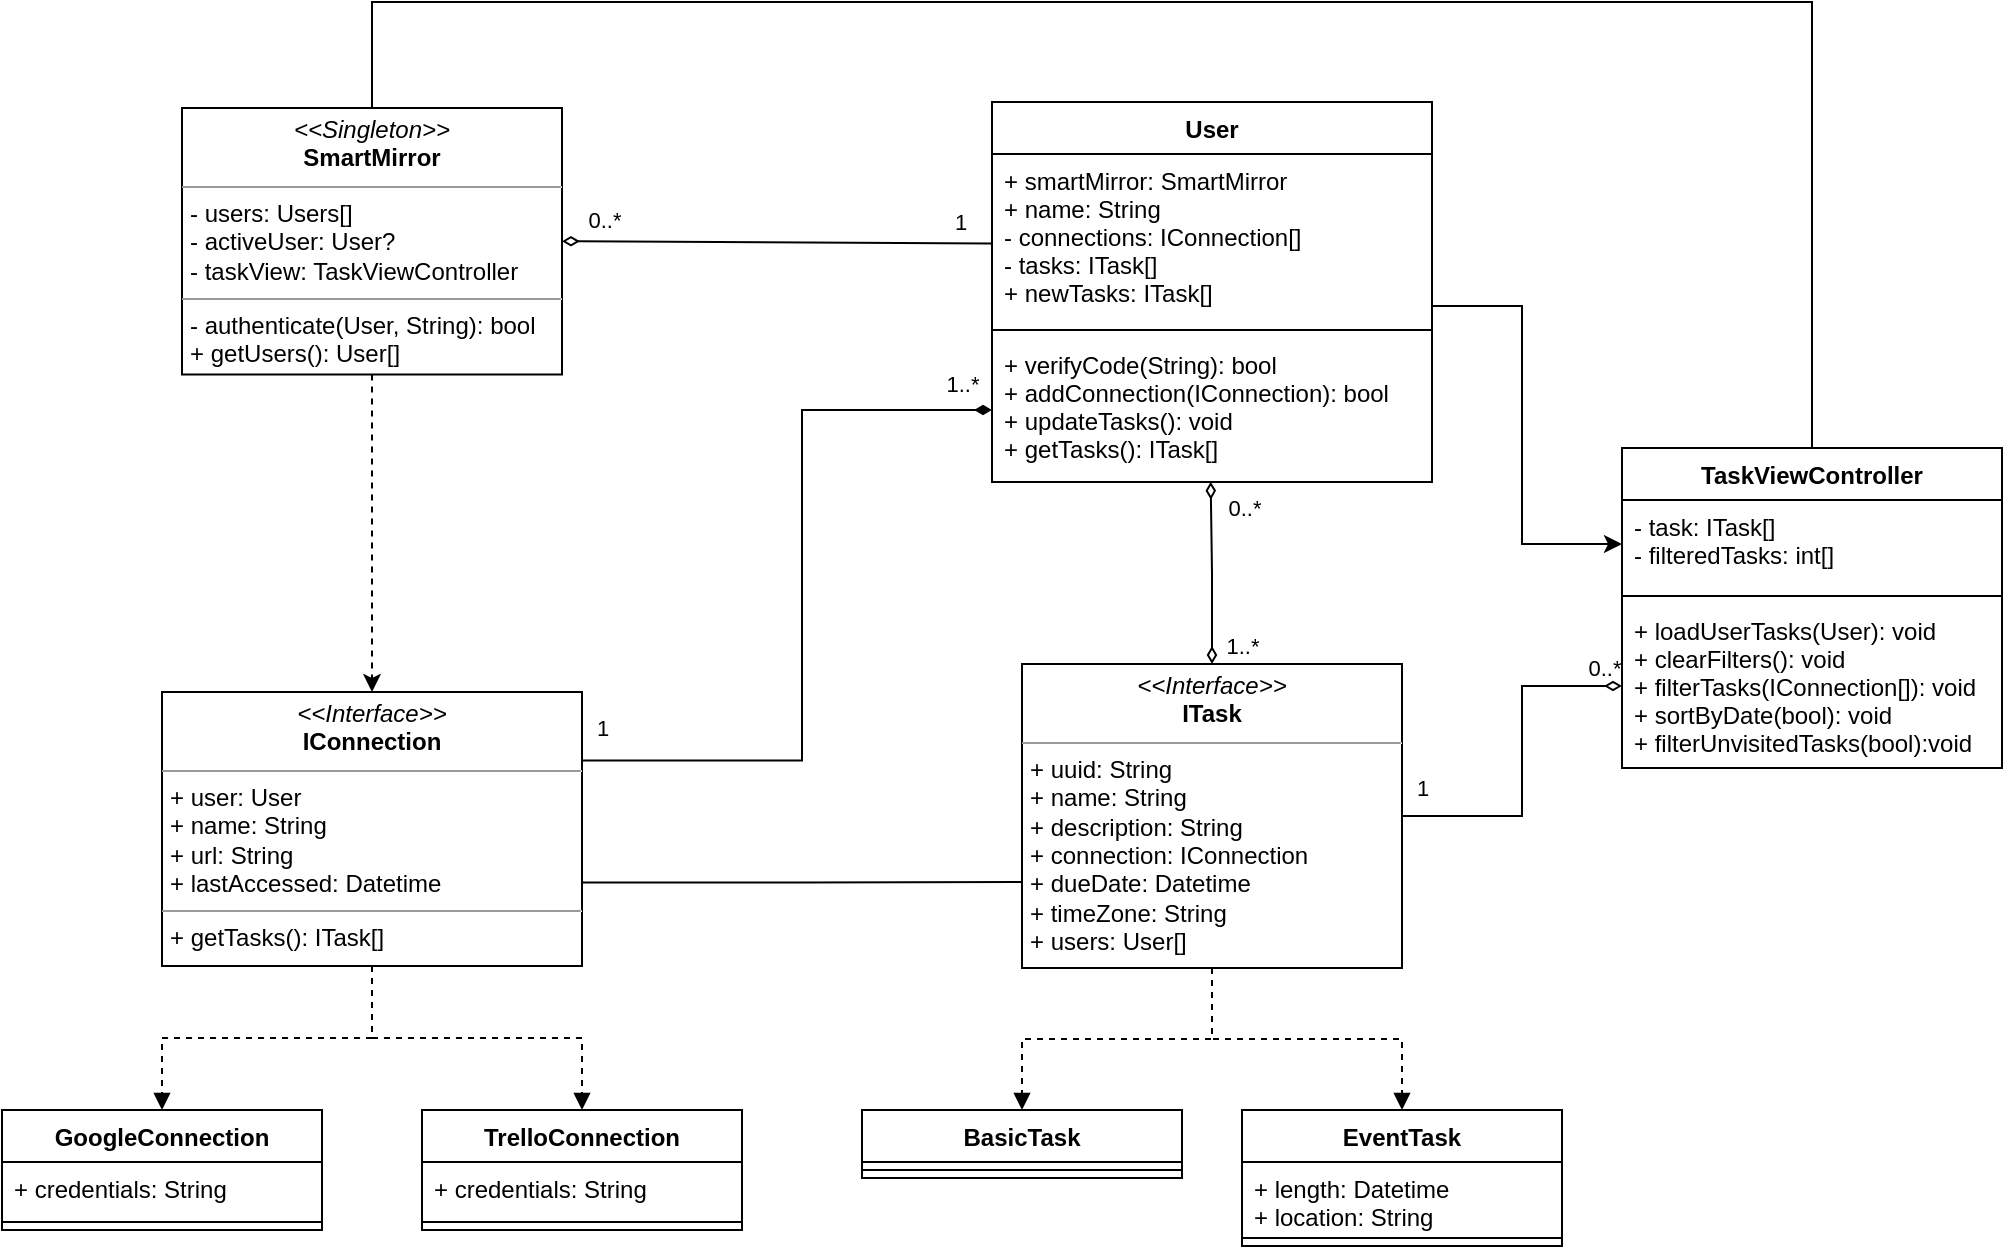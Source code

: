 <mxfile version="15.8.7" type="device" pages="8"><diagram name="objects" id="c4acf3e9-155e-7222-9cf6-157b1a14988f"><mxGraphModel dx="685" dy="641" grid="1" gridSize="10" guides="1" tooltips="1" connect="1" arrows="1" fold="1" page="1" pageScale="1" pageWidth="1100" pageHeight="850" background="none" math="0" shadow="0"><root><mxCell id="0"/><mxCell id="1" parent="0"/><mxCell id="479FMBqaORpaTtingYBn-34" style="edgeStyle=orthogonalEdgeStyle;rounded=0;orthogonalLoop=1;jettySize=auto;html=1;entryX=0.497;entryY=0.998;entryDx=0;entryDy=0;entryPerimeter=0;endArrow=diamondThin;endFill=0;startArrow=diamondThin;startFill=0;labelBackgroundColor=none;" parent="1" source="qAG87HGqs31yL2ftmN4N-1" target="qAG87HGqs31yL2ftmN4N-6" edge="1"><mxGeometry relative="1" as="geometry"/></mxCell><mxCell id="479FMBqaORpaTtingYBn-35" value="1..*" style="edgeLabel;html=1;align=center;verticalAlign=middle;resizable=0;points=[];labelBackgroundColor=none;" parent="479FMBqaORpaTtingYBn-34" vertex="1" connectable="0"><mxGeometry x="-0.153" y="-3" relative="1" as="geometry"><mxPoint x="12" y="30" as="offset"/></mxGeometry></mxCell><mxCell id="479FMBqaORpaTtingYBn-36" value="0..*" style="edgeLabel;html=1;align=center;verticalAlign=middle;resizable=0;points=[];labelBackgroundColor=none;" parent="479FMBqaORpaTtingYBn-34" vertex="1" connectable="0"><mxGeometry x="0.704" relative="1" as="geometry"><mxPoint x="16" as="offset"/></mxGeometry></mxCell><mxCell id="479FMBqaORpaTtingYBn-45" style="edgeStyle=orthogonalEdgeStyle;rounded=0;orthogonalLoop=1;jettySize=auto;html=1;startArrow=none;startFill=0;endArrow=diamondThin;endFill=0;entryX=0;entryY=0.5;entryDx=0;entryDy=0;labelBackgroundColor=none;exitX=1;exitY=0.5;exitDx=0;exitDy=0;" parent="1" source="qAG87HGqs31yL2ftmN4N-1" target="qAG87HGqs31yL2ftmN4N-17" edge="1"><mxGeometry relative="1" as="geometry"><Array as="points"><mxPoint x="810" y="487"/><mxPoint x="810" y="422"/></Array></mxGeometry></mxCell><mxCell id="479FMBqaORpaTtingYBn-47" value="1" style="edgeLabel;html=1;align=center;verticalAlign=middle;resizable=0;points=[];labelBackgroundColor=none;" parent="479FMBqaORpaTtingYBn-45" vertex="1" connectable="0"><mxGeometry x="-0.809" y="-1" relative="1" as="geometry"><mxPoint x="-7" y="-15" as="offset"/></mxGeometry></mxCell><mxCell id="479FMBqaORpaTtingYBn-48" value="0..*" style="edgeLabel;html=1;align=center;verticalAlign=middle;resizable=0;points=[];labelBackgroundColor=none;" parent="479FMBqaORpaTtingYBn-45" vertex="1" connectable="0"><mxGeometry x="-0.484" relative="1" as="geometry"><mxPoint x="56" y="-74" as="offset"/></mxGeometry></mxCell><mxCell id="479FMBqaORpaTtingYBn-49" style="edgeStyle=orthogonalEdgeStyle;rounded=0;orthogonalLoop=1;jettySize=auto;html=1;startArrow=none;startFill=0;endArrow=block;endFill=1;dashed=1;labelBackgroundColor=none;" parent="1" source="qAG87HGqs31yL2ftmN4N-1" target="479FMBqaORpaTtingYBn-7" edge="1"><mxGeometry relative="1" as="geometry"/></mxCell><mxCell id="479FMBqaORpaTtingYBn-50" style="edgeStyle=orthogonalEdgeStyle;rounded=0;orthogonalLoop=1;jettySize=auto;html=1;dashed=1;startArrow=none;startFill=0;endArrow=block;endFill=1;labelBackgroundColor=none;" parent="1" source="qAG87HGqs31yL2ftmN4N-1" target="479FMBqaORpaTtingYBn-2" edge="1"><mxGeometry relative="1" as="geometry"/></mxCell><mxCell id="qAG87HGqs31yL2ftmN4N-1" value="&lt;p style=&quot;margin: 0px ; margin-top: 4px ; text-align: center&quot;&gt;&lt;i&gt;&amp;lt;&amp;lt;Interface&amp;gt;&amp;gt;&lt;/i&gt;&lt;br&gt;&lt;b&gt;ITask&lt;/b&gt;&lt;/p&gt;&lt;hr size=&quot;1&quot;&gt;&lt;p style=&quot;margin: 0px ; margin-left: 4px&quot;&gt;+ uuid: String&lt;br&gt;+ name: String&lt;/p&gt;&lt;p style=&quot;margin: 0px ; margin-left: 4px&quot;&gt;+ description: String&lt;/p&gt;&lt;p style=&quot;margin: 0px ; margin-left: 4px&quot;&gt;+ connection: IConnection&lt;/p&gt;&lt;p style=&quot;margin: 0px ; margin-left: 4px&quot;&gt;+ dueDate: Datetime&lt;/p&gt;&lt;p style=&quot;margin: 0px ; margin-left: 4px&quot;&gt;+ timeZone: String&lt;/p&gt;&lt;p style=&quot;margin: 0px ; margin-left: 4px&quot;&gt;+ users: User[]&lt;/p&gt;&lt;hr size=&quot;1&quot;&gt;&lt;p style=&quot;margin: 0px ; margin-left: 4px&quot;&gt;&lt;br&gt;&lt;/p&gt;" style="verticalAlign=top;align=left;overflow=fill;fontSize=12;fontFamily=Helvetica;html=1;labelBackgroundColor=none;" parent="1" vertex="1"><mxGeometry x="560" y="411" width="190" height="152" as="geometry"/></mxCell><mxCell id="qAG87HGqs31yL2ftmN4N-46" style="edgeStyle=orthogonalEdgeStyle;rounded=0;orthogonalLoop=1;jettySize=auto;html=1;entryX=-0.002;entryY=0.717;entryDx=0;entryDy=0;endArrow=none;endFill=0;exitX=0.999;exitY=0.695;exitDx=0;exitDy=0;labelBackgroundColor=none;exitPerimeter=0;entryPerimeter=0;" parent="1" source="qAG87HGqs31yL2ftmN4N-2" target="qAG87HGqs31yL2ftmN4N-1" edge="1"><mxGeometry relative="1" as="geometry"/></mxCell><mxCell id="479FMBqaORpaTtingYBn-51" style="edgeStyle=orthogonalEdgeStyle;rounded=0;orthogonalLoop=1;jettySize=auto;html=1;dashed=1;startArrow=none;startFill=0;endArrow=block;endFill=1;labelBackgroundColor=none;" parent="1" source="qAG87HGqs31yL2ftmN4N-2" target="qAG87HGqs31yL2ftmN4N-41" edge="1"><mxGeometry relative="1" as="geometry"/></mxCell><mxCell id="479FMBqaORpaTtingYBn-52" style="edgeStyle=orthogonalEdgeStyle;rounded=0;orthogonalLoop=1;jettySize=auto;html=1;entryX=0.5;entryY=0;entryDx=0;entryDy=0;dashed=1;startArrow=none;startFill=0;endArrow=block;endFill=1;labelBackgroundColor=none;" parent="1" source="qAG87HGqs31yL2ftmN4N-2" target="qAG87HGqs31yL2ftmN4N-37" edge="1"><mxGeometry relative="1" as="geometry"/></mxCell><mxCell id="479FMBqaORpaTtingYBn-54" style="edgeStyle=orthogonalEdgeStyle;rounded=0;orthogonalLoop=1;jettySize=auto;html=1;startArrow=none;startFill=0;endArrow=diamondThin;endFill=1;entryX=0;entryY=0.5;entryDx=0;entryDy=0;exitX=1;exitY=0.25;exitDx=0;exitDy=0;labelBackgroundColor=none;" parent="1" source="qAG87HGqs31yL2ftmN4N-2" target="qAG87HGqs31yL2ftmN4N-6" edge="1"><mxGeometry relative="1" as="geometry"><Array as="points"><mxPoint x="450" y="459"/><mxPoint x="450" y="284"/></Array></mxGeometry></mxCell><mxCell id="479FMBqaORpaTtingYBn-55" value="1" style="edgeLabel;html=1;align=center;verticalAlign=middle;resizable=0;points=[];labelBackgroundColor=none;" parent="479FMBqaORpaTtingYBn-54" vertex="1" connectable="0"><mxGeometry x="-0.855" y="-1" relative="1" as="geometry"><mxPoint x="-18" y="-18" as="offset"/></mxGeometry></mxCell><mxCell id="479FMBqaORpaTtingYBn-56" value="1..*" style="edgeLabel;html=1;align=center;verticalAlign=middle;resizable=0;points=[];labelBackgroundColor=none;" parent="479FMBqaORpaTtingYBn-54" vertex="1" connectable="0"><mxGeometry x="0.821" y="3" relative="1" as="geometry"><mxPoint x="19" y="-10" as="offset"/></mxGeometry></mxCell><mxCell id="qAG87HGqs31yL2ftmN4N-2" value="&lt;p style=&quot;margin: 0px ; margin-top: 4px ; text-align: center&quot;&gt;&lt;i&gt;&amp;lt;&amp;lt;Interface&amp;gt;&amp;gt;&lt;/i&gt;&lt;br&gt;&lt;b&gt;IConnection&lt;/b&gt;&lt;/p&gt;&lt;hr size=&quot;1&quot;&gt;&lt;p style=&quot;margin: 0px ; margin-left: 4px&quot;&gt;+ user: User&lt;/p&gt;&lt;p style=&quot;margin: 0px ; margin-left: 4px&quot;&gt;+ name: String&lt;/p&gt;&lt;p style=&quot;margin: 0px ; margin-left: 4px&quot;&gt;+ url: String&lt;br&gt;+ lastAccessed: Datetime&lt;/p&gt;&lt;hr size=&quot;1&quot;&gt;&lt;p style=&quot;margin: 0px ; margin-left: 4px&quot;&gt;&lt;span&gt;+ getTasks(): ITask[]&amp;nbsp;&lt;/span&gt;&lt;br&gt;&lt;/p&gt;" style="verticalAlign=top;align=left;overflow=fill;fontSize=12;fontFamily=Helvetica;html=1;labelBackgroundColor=none;" parent="1" vertex="1"><mxGeometry x="130" y="425" width="210" height="137" as="geometry"/></mxCell><mxCell id="479FMBqaORpaTtingYBn-46" style="edgeStyle=orthogonalEdgeStyle;rounded=0;orthogonalLoop=1;jettySize=auto;html=1;startArrow=none;startFill=0;endArrow=classic;endFill=1;entryX=0;entryY=0.5;entryDx=0;entryDy=0;labelBackgroundColor=none;" parent="1" source="qAG87HGqs31yL2ftmN4N-3" target="qAG87HGqs31yL2ftmN4N-15" edge="1"><mxGeometry relative="1" as="geometry"><Array as="points"><mxPoint x="810" y="232"/><mxPoint x="810" y="351"/></Array></mxGeometry></mxCell><mxCell id="qAG87HGqs31yL2ftmN4N-3" value="User" style="swimlane;fontStyle=1;align=center;verticalAlign=top;childLayout=stackLayout;horizontal=1;startSize=26;horizontalStack=0;resizeParent=1;resizeParentMax=0;resizeLast=0;collapsible=1;marginBottom=0;fillColor=#FFFFFF;labelBackgroundColor=none;" parent="1" vertex="1"><mxGeometry x="545" y="130" width="220" height="190" as="geometry"/></mxCell><mxCell id="qAG87HGqs31yL2ftmN4N-4" value="+ smartMirror: SmartMirror&#10;+ name: String&#10;- connections: IConnection[]&#10;- tasks: ITask[]&#10;+ newTasks: ITask[]&#10;" style="text;strokeColor=none;fillColor=none;align=left;verticalAlign=top;spacingLeft=4;spacingRight=4;overflow=hidden;rotatable=0;points=[[0,0.5],[1,0.5]];portConstraint=eastwest;labelBackgroundColor=none;" parent="qAG87HGqs31yL2ftmN4N-3" vertex="1"><mxGeometry y="26" width="220" height="84" as="geometry"/></mxCell><mxCell id="qAG87HGqs31yL2ftmN4N-5" value="" style="line;strokeWidth=1;fillColor=none;align=left;verticalAlign=middle;spacingTop=-1;spacingLeft=3;spacingRight=3;rotatable=0;labelPosition=right;points=[];portConstraint=eastwest;labelBackgroundColor=none;" parent="qAG87HGqs31yL2ftmN4N-3" vertex="1"><mxGeometry y="110" width="220" height="8" as="geometry"/></mxCell><mxCell id="qAG87HGqs31yL2ftmN4N-6" value="+ verifyCode(String): bool&#10;+ addConnection(IConnection): bool&#10;+ updateTasks(): void&#10;+ getTasks(): ITask[]" style="text;strokeColor=none;fillColor=none;align=left;verticalAlign=top;spacingLeft=4;spacingRight=4;overflow=hidden;rotatable=0;points=[[0,0.5],[1,0.5]];portConstraint=eastwest;labelBackgroundColor=none;" parent="qAG87HGqs31yL2ftmN4N-3" vertex="1"><mxGeometry y="118" width="220" height="72" as="geometry"/></mxCell><mxCell id="qAG87HGqs31yL2ftmN4N-14" value="TaskViewController" style="swimlane;fontStyle=1;align=center;verticalAlign=top;childLayout=stackLayout;horizontal=1;startSize=26;horizontalStack=0;resizeParent=1;resizeParentMax=0;resizeLast=0;collapsible=1;marginBottom=0;fillColor=#FFFFFF;labelBackgroundColor=none;" parent="1" vertex="1"><mxGeometry x="860" y="303" width="190" height="160" as="geometry"/></mxCell><mxCell id="qAG87HGqs31yL2ftmN4N-15" value="- task: ITask[]&#10;- filteredTasks: int[]" style="text;strokeColor=none;fillColor=none;align=left;verticalAlign=top;spacingLeft=4;spacingRight=4;overflow=hidden;rotatable=0;points=[[0,0.5],[1,0.5]];portConstraint=eastwest;labelBackgroundColor=none;" parent="qAG87HGqs31yL2ftmN4N-14" vertex="1"><mxGeometry y="26" width="190" height="44" as="geometry"/></mxCell><mxCell id="qAG87HGqs31yL2ftmN4N-16" value="" style="line;strokeWidth=1;fillColor=none;align=left;verticalAlign=middle;spacingTop=-1;spacingLeft=3;spacingRight=3;rotatable=0;labelPosition=right;points=[];portConstraint=eastwest;labelBackgroundColor=none;" parent="qAG87HGqs31yL2ftmN4N-14" vertex="1"><mxGeometry y="70" width="190" height="8" as="geometry"/></mxCell><mxCell id="qAG87HGqs31yL2ftmN4N-17" value="+ loadUserTasks(User): void&#10;+ clearFilters(): void&#10;+ filterTasks(IConnection[]): void&#10;+ sortByDate(bool): void&#10;+ filterUnvisitedTasks(bool):void" style="text;strokeColor=none;fillColor=none;align=left;verticalAlign=top;spacingLeft=4;spacingRight=4;overflow=hidden;rotatable=0;points=[[0,0.5],[1,0.5]];portConstraint=eastwest;labelBackgroundColor=none;" parent="qAG87HGqs31yL2ftmN4N-14" vertex="1"><mxGeometry y="78" width="190" height="82" as="geometry"/></mxCell><mxCell id="479FMBqaORpaTtingYBn-38" style="edgeStyle=orthogonalEdgeStyle;rounded=0;orthogonalLoop=1;jettySize=auto;html=1;entryX=0.5;entryY=0;entryDx=0;entryDy=0;startArrow=none;startFill=0;endArrow=classic;endFill=1;dashed=1;labelBackgroundColor=none;" parent="1" source="qAG87HGqs31yL2ftmN4N-36" target="qAG87HGqs31yL2ftmN4N-2" edge="1"><mxGeometry relative="1" as="geometry"/></mxCell><mxCell id="479FMBqaORpaTtingYBn-39" style="rounded=0;orthogonalLoop=1;jettySize=auto;html=1;startArrow=diamondThin;startFill=0;endArrow=none;endFill=0;entryX=-0.002;entryY=0.532;entryDx=0;entryDy=0;labelBackgroundColor=none;entryPerimeter=0;exitX=1;exitY=0.5;exitDx=0;exitDy=0;" parent="1" source="qAG87HGqs31yL2ftmN4N-36" target="qAG87HGqs31yL2ftmN4N-4" edge="1"><mxGeometry relative="1" as="geometry"/></mxCell><mxCell id="1q-h-zlkk-S5l-0VsDEK-1" value="0..*" style="edgeLabel;html=1;align=center;verticalAlign=middle;resizable=0;points=[];labelBackgroundColor=none;" parent="479FMBqaORpaTtingYBn-39" vertex="1" connectable="0"><mxGeometry x="-0.279" relative="1" as="geometry"><mxPoint x="-57" y="-11" as="offset"/></mxGeometry></mxCell><mxCell id="1q-h-zlkk-S5l-0VsDEK-2" value="1" style="edgeLabel;html=1;align=center;verticalAlign=middle;resizable=0;points=[];labelBackgroundColor=none;" parent="479FMBqaORpaTtingYBn-39" vertex="1" connectable="0"><mxGeometry x="0.688" y="-2" relative="1" as="geometry"><mxPoint x="18" y="-13" as="offset"/></mxGeometry></mxCell><mxCell id="jgc31tQoHq47FD_bjqHE-1" style="edgeStyle=orthogonalEdgeStyle;rounded=0;orthogonalLoop=1;jettySize=auto;html=1;labelBackgroundColor=default;endArrow=none;endFill=0;" parent="1" source="qAG87HGqs31yL2ftmN4N-36" target="qAG87HGqs31yL2ftmN4N-14" edge="1"><mxGeometry relative="1" as="geometry"><Array as="points"><mxPoint x="235" y="80"/><mxPoint x="955" y="80"/></Array></mxGeometry></mxCell><mxCell id="qAG87HGqs31yL2ftmN4N-36" value="&lt;p style=&quot;margin: 0px ; margin-top: 4px ; text-align: center&quot;&gt;&lt;i&gt;&amp;lt;&amp;lt;Singleton&amp;gt;&amp;gt;&lt;/i&gt;&lt;br&gt;&lt;b&gt;SmartMirror&lt;/b&gt;&lt;/p&gt;&lt;hr size=&quot;1&quot;&gt;&lt;p style=&quot;margin: 0px ; margin-left: 4px&quot;&gt;- users: Users[]&lt;br&gt;&lt;/p&gt;&lt;p style=&quot;margin: 0px ; margin-left: 4px&quot;&gt;- activeUser: User?&lt;/p&gt;&lt;p style=&quot;margin: 0px ; margin-left: 4px&quot;&gt;- taskView: TaskViewController&lt;/p&gt;&lt;hr size=&quot;1&quot;&gt;&lt;p style=&quot;margin: 0px ; margin-left: 4px&quot;&gt;- authenticate(User, String): bool&lt;/p&gt;&lt;p style=&quot;margin: 0px ; margin-left: 4px&quot;&gt;+ getUsers(): User[]&lt;/p&gt;" style="verticalAlign=top;align=left;overflow=fill;fontSize=12;fontFamily=Helvetica;html=1;fillColor=#FFFFFF;labelBackgroundColor=none;" parent="1" vertex="1"><mxGeometry x="140" y="133" width="190" height="133.25" as="geometry"/></mxCell><mxCell id="qAG87HGqs31yL2ftmN4N-37" value="TrelloConnection" style="swimlane;fontStyle=1;align=center;verticalAlign=top;childLayout=stackLayout;horizontal=1;startSize=26;horizontalStack=0;resizeParent=1;resizeParentMax=0;resizeLast=0;collapsible=1;marginBottom=0;fillColor=#FFFFFF;labelBackgroundColor=none;" parent="1" vertex="1"><mxGeometry x="260" y="634" width="160" height="60" as="geometry"/></mxCell><mxCell id="qAG87HGqs31yL2ftmN4N-38" value="+ credentials: String" style="text;strokeColor=none;fillColor=none;align=left;verticalAlign=top;spacingLeft=4;spacingRight=4;overflow=hidden;rotatable=0;points=[[0,0.5],[1,0.5]];portConstraint=eastwest;labelBackgroundColor=none;" parent="qAG87HGqs31yL2ftmN4N-37" vertex="1"><mxGeometry y="26" width="160" height="26" as="geometry"/></mxCell><mxCell id="qAG87HGqs31yL2ftmN4N-39" value="" style="line;strokeWidth=1;fillColor=none;align=left;verticalAlign=middle;spacingTop=-1;spacingLeft=3;spacingRight=3;rotatable=0;labelPosition=right;points=[];portConstraint=eastwest;labelBackgroundColor=none;" parent="qAG87HGqs31yL2ftmN4N-37" vertex="1"><mxGeometry y="52" width="160" height="8" as="geometry"/></mxCell><mxCell id="qAG87HGqs31yL2ftmN4N-41" value="GoogleConnection" style="swimlane;fontStyle=1;align=center;verticalAlign=top;childLayout=stackLayout;horizontal=1;startSize=26;horizontalStack=0;resizeParent=1;resizeParentMax=0;resizeLast=0;collapsible=1;marginBottom=0;fillColor=#FFFFFF;labelBackgroundColor=none;" parent="1" vertex="1"><mxGeometry x="50" y="634" width="160" height="60" as="geometry"/></mxCell><mxCell id="qAG87HGqs31yL2ftmN4N-42" value="+ credentials: String" style="text;strokeColor=none;fillColor=none;align=left;verticalAlign=top;spacingLeft=4;spacingRight=4;overflow=hidden;rotatable=0;points=[[0,0.5],[1,0.5]];portConstraint=eastwest;labelBackgroundColor=none;" parent="qAG87HGqs31yL2ftmN4N-41" vertex="1"><mxGeometry y="26" width="160" height="26" as="geometry"/></mxCell><mxCell id="qAG87HGqs31yL2ftmN4N-43" value="" style="line;strokeWidth=1;fillColor=none;align=left;verticalAlign=middle;spacingTop=-1;spacingLeft=3;spacingRight=3;rotatable=0;labelPosition=right;points=[];portConstraint=eastwest;labelBackgroundColor=none;" parent="qAG87HGqs31yL2ftmN4N-41" vertex="1"><mxGeometry y="52" width="160" height="8" as="geometry"/></mxCell><mxCell id="479FMBqaORpaTtingYBn-2" value="EventTask" style="swimlane;fontStyle=1;align=center;verticalAlign=top;childLayout=stackLayout;horizontal=1;startSize=26;horizontalStack=0;resizeParent=1;resizeParentMax=0;resizeLast=0;collapsible=1;marginBottom=0;labelBackgroundColor=none;" parent="1" vertex="1"><mxGeometry x="670" y="634" width="160" height="68" as="geometry"/></mxCell><mxCell id="479FMBqaORpaTtingYBn-3" value="+ length: Datetime&#10;+ location: String" style="text;strokeColor=none;fillColor=none;align=left;verticalAlign=top;spacingLeft=4;spacingRight=4;overflow=hidden;rotatable=0;points=[[0,0.5],[1,0.5]];portConstraint=eastwest;labelBackgroundColor=none;" parent="479FMBqaORpaTtingYBn-2" vertex="1"><mxGeometry y="26" width="160" height="34" as="geometry"/></mxCell><mxCell id="479FMBqaORpaTtingYBn-4" value="" style="line;strokeWidth=1;fillColor=none;align=left;verticalAlign=middle;spacingTop=-1;spacingLeft=3;spacingRight=3;rotatable=0;labelPosition=right;points=[];portConstraint=eastwest;labelBackgroundColor=none;" parent="479FMBqaORpaTtingYBn-2" vertex="1"><mxGeometry y="60" width="160" height="8" as="geometry"/></mxCell><mxCell id="479FMBqaORpaTtingYBn-7" value="BasicTask" style="swimlane;fontStyle=1;align=center;verticalAlign=top;childLayout=stackLayout;horizontal=1;startSize=26;horizontalStack=0;resizeParent=1;resizeParentMax=0;resizeLast=0;collapsible=1;marginBottom=0;labelBackgroundColor=none;" parent="1" vertex="1"><mxGeometry x="480" y="634" width="160" height="34" as="geometry"/></mxCell><mxCell id="479FMBqaORpaTtingYBn-9" value="" style="line;strokeWidth=1;fillColor=none;align=left;verticalAlign=middle;spacingTop=-1;spacingLeft=3;spacingRight=3;rotatable=0;labelPosition=right;points=[];portConstraint=eastwest;labelBackgroundColor=none;" parent="479FMBqaORpaTtingYBn-7" vertex="1"><mxGeometry y="26" width="160" height="8" as="geometry"/></mxCell></root></mxGraphModel></diagram><diagram id="hicM_VRNkgBod7-8KeGH" name="ValidateUser"><mxGraphModel dx="784" dy="490" grid="1" gridSize="10" guides="1" tooltips="1" connect="1" arrows="1" fold="1" page="1" pageScale="1" pageWidth="1100" pageHeight="850" math="0" shadow="0"><root><mxCell id="VE0CXo0zXC8THu6webNj-0"/><mxCell id="VE0CXo0zXC8THu6webNj-1" parent="VE0CXo0zXC8THu6webNj-0"/><mxCell id="9j-a7yuQffWywCMtLHny-0" value="ValidateUser" style="shape=umlFrame;whiteSpace=wrap;html=1;labelBackgroundColor=default;fillColor=default;width=150;height=30;" vertex="1" parent="VE0CXo0zXC8THu6webNj-1"><mxGeometry x="10" y="10" width="450" height="250" as="geometry"/></mxCell><mxCell id="Cuh77TP77Z4yjUwXI4Io-0" value="" style="shape=umlLifeline;participant=umlActor;perimeter=lifelinePerimeter;whiteSpace=wrap;html=1;container=1;collapsible=0;recursiveResize=0;verticalAlign=top;spacingTop=36;outlineConnect=0;" parent="VE0CXo0zXC8THu6webNj-1" vertex="1"><mxGeometry x="50" y="70" width="20" height="170" as="geometry"/></mxCell><mxCell id="0GEr8mqfMvq5lsfHQbk6-0" value="" style="html=1;points=[];perimeter=orthogonalPerimeter;" parent="Cuh77TP77Z4yjUwXI4Io-0" vertex="1"><mxGeometry x="5" y="60" width="10" height="100" as="geometry"/></mxCell><mxCell id="Cuh77TP77Z4yjUwXI4Io-1" value=":SmartMirror" style="shape=umlLifeline;perimeter=lifelinePerimeter;whiteSpace=wrap;html=1;container=1;collapsible=0;recursiveResize=0;outlineConnect=0;" parent="VE0CXo0zXC8THu6webNj-1" vertex="1"><mxGeometry x="170" y="70" width="100" height="170" as="geometry"/></mxCell><mxCell id="0GEr8mqfMvq5lsfHQbk6-1" value="" style="html=1;points=[];perimeter=orthogonalPerimeter;" parent="Cuh77TP77Z4yjUwXI4Io-1" vertex="1"><mxGeometry x="45" y="60" width="10" height="100" as="geometry"/></mxCell><mxCell id="hUw5KnaCHuZjkB6DWMlz-0" value=":User" style="shape=umlLifeline;perimeter=lifelinePerimeter;whiteSpace=wrap;html=1;container=1;collapsible=0;recursiveResize=0;outlineConnect=0;" parent="VE0CXo0zXC8THu6webNj-1" vertex="1"><mxGeometry x="330" y="70" width="100" height="170" as="geometry"/></mxCell><mxCell id="PkJLVLfTf_6x_08dS5nS-3" value="" style="html=1;points=[];perimeter=orthogonalPerimeter;" parent="hUw5KnaCHuZjkB6DWMlz-0" vertex="1"><mxGeometry x="45" y="60" width="10" height="100" as="geometry"/></mxCell><mxCell id="ztdnOOwuudm6rPmFdufF-0" value="MirrorUser" style="text;html=1;strokeColor=none;fillColor=none;align=center;verticalAlign=middle;whiteSpace=wrap;rounded=0;labelBackgroundColor=default;" vertex="1" parent="VE0CXo0zXC8THu6webNj-1"><mxGeometry x="30" y="40" width="60" height="30" as="geometry"/></mxCell><mxCell id="sweAXN6GHz_kAGWKmhMI-0" value="User[]" style="html=1;verticalAlign=bottom;endArrow=open;dashed=1;endSize=8;rounded=0;labelBackgroundColor=default;exitX=-0.1;exitY=0.306;exitDx=0;exitDy=0;exitPerimeter=0;entryX=1.029;entryY=0.298;entryDx=0;entryDy=0;entryPerimeter=0;" edge="1" parent="VE0CXo0zXC8THu6webNj-1" source="0GEr8mqfMvq5lsfHQbk6-1" target="0GEr8mqfMvq5lsfHQbk6-0"><mxGeometry relative="1" as="geometry"><mxPoint x="215.34" y="160.04" as="sourcePoint"/><mxPoint x="110" y="160" as="targetPoint"/></mxGeometry></mxCell><mxCell id="sweAXN6GHz_kAGWKmhMI-1" value="authenticate(User, String)" style="html=1;verticalAlign=bottom;endArrow=block;rounded=0;labelBackgroundColor=default;exitX=0.965;exitY=0.5;exitDx=0;exitDy=0;exitPerimeter=0;entryX=-0.084;entryY=0.5;entryDx=0;entryDy=0;entryPerimeter=0;" edge="1" parent="VE0CXo0zXC8THu6webNj-1" source="0GEr8mqfMvq5lsfHQbk6-0" target="0GEr8mqfMvq5lsfHQbk6-1"><mxGeometry width="80" relative="1" as="geometry"><mxPoint x="90" y="180" as="sourcePoint"/><mxPoint x="170" y="180" as="targetPoint"/></mxGeometry></mxCell><mxCell id="sweAXN6GHz_kAGWKmhMI-2" value="getUsers()" style="html=1;verticalAlign=bottom;endArrow=block;rounded=0;labelBackgroundColor=default;entryX=-0.003;entryY=0.098;entryDx=0;entryDy=0;entryPerimeter=0;" edge="1" parent="VE0CXo0zXC8THu6webNj-1" source="0GEr8mqfMvq5lsfHQbk6-0" target="0GEr8mqfMvq5lsfHQbk6-1"><mxGeometry width="80" relative="1" as="geometry"><mxPoint x="90" y="140" as="sourcePoint"/><mxPoint x="170" y="140" as="targetPoint"/></mxGeometry></mxCell><mxCell id="sweAXN6GHz_kAGWKmhMI-3" value="verifyCode(String)" style="html=1;verticalAlign=bottom;endArrow=block;rounded=0;labelBackgroundColor=default;exitX=0.966;exitY=0.698;exitDx=0;exitDy=0;exitPerimeter=0;entryX=0;entryY=0.7;entryDx=0;entryDy=0;entryPerimeter=0;" edge="1" parent="VE0CXo0zXC8THu6webNj-1" source="0GEr8mqfMvq5lsfHQbk6-1" target="PkJLVLfTf_6x_08dS5nS-3"><mxGeometry width="80" relative="1" as="geometry"><mxPoint x="250" y="200" as="sourcePoint"/><mxPoint x="330" y="200" as="targetPoint"/></mxGeometry></mxCell><mxCell id="sweAXN6GHz_kAGWKmhMI-4" value="bool" style="html=1;verticalAlign=bottom;endArrow=open;dashed=1;endSize=8;rounded=0;labelBackgroundColor=default;exitX=0;exitY=0.897;exitDx=0;exitDy=0;exitPerimeter=0;" edge="1" parent="VE0CXo0zXC8THu6webNj-1" source="PkJLVLfTf_6x_08dS5nS-3" target="0GEr8mqfMvq5lsfHQbk6-1"><mxGeometry relative="1" as="geometry"><mxPoint x="350" y="220" as="sourcePoint"/><mxPoint x="270" y="220" as="targetPoint"/></mxGeometry></mxCell></root></mxGraphModel></diagram><diagram name="ViewTasks" id="qxwbyWDX572zojoTOQ6J"><mxGraphModel dx="933" dy="583" grid="1" gridSize="10" guides="1" tooltips="1" connect="1" arrows="1" fold="1" page="1" pageScale="1" pageWidth="1100" pageHeight="850" math="0" shadow="0"><root><mxCell id="ssUZcNrl1HIFEzTQWyy0-0"/><mxCell id="ssUZcNrl1HIFEzTQWyy0-1" parent="ssUZcNrl1HIFEzTQWyy0-0"/><mxCell id="gQPjB6Xiz0OQfHeISH02-0" value="ViewTasks" style="shape=umlFrame;whiteSpace=wrap;html=1;labelBackgroundColor=default;fillColor=default;width=150;height=30;" vertex="1" parent="ssUZcNrl1HIFEzTQWyy0-1"><mxGeometry x="10" y="10" width="610" height="310" as="geometry"/></mxCell><mxCell id="ssUZcNrl1HIFEzTQWyy0-2" value="" style="shape=umlLifeline;participant=umlActor;perimeter=lifelinePerimeter;whiteSpace=wrap;html=1;container=1;collapsible=0;recursiveResize=0;verticalAlign=top;spacingTop=36;outlineConnect=0;" vertex="1" parent="ssUZcNrl1HIFEzTQWyy0-1"><mxGeometry x="50" y="70" width="20" height="230" as="geometry"/></mxCell><mxCell id="ONKqaKUq7SZZ5B4sFFMA-23" value="" style="html=1;points=[];perimeter=orthogonalPerimeter;labelBackgroundColor=default;fillColor=default;" vertex="1" parent="ssUZcNrl1HIFEzTQWyy0-2"><mxGeometry x="5" y="60" width="10" height="160" as="geometry"/></mxCell><mxCell id="ssUZcNrl1HIFEzTQWyy0-4" value=":SmartMirror" style="shape=umlLifeline;perimeter=lifelinePerimeter;whiteSpace=wrap;html=1;container=1;collapsible=0;recursiveResize=0;outlineConnect=0;" vertex="1" parent="ssUZcNrl1HIFEzTQWyy0-1"><mxGeometry x="170" y="70" width="100" height="130" as="geometry"/></mxCell><mxCell id="ssUZcNrl1HIFEzTQWyy0-8" value=":TaskViewController" style="shape=umlLifeline;perimeter=lifelinePerimeter;whiteSpace=wrap;html=1;container=1;collapsible=0;recursiveResize=0;outlineConnect=0;" vertex="1" parent="ssUZcNrl1HIFEzTQWyy0-1"><mxGeometry x="320" y="70" width="120" height="230" as="geometry"/></mxCell><mxCell id="ONKqaKUq7SZZ5B4sFFMA-25" value="" style="html=1;points=[];perimeter=orthogonalPerimeter;labelBackgroundColor=default;fillColor=default;" vertex="1" parent="ssUZcNrl1HIFEzTQWyy0-8"><mxGeometry x="55" y="80" width="10" height="140" as="geometry"/></mxCell><mxCell id="ssUZcNrl1HIFEzTQWyy0-18" value="MirrorUser" style="text;html=1;strokeColor=none;fillColor=none;align=center;verticalAlign=middle;whiteSpace=wrap;rounded=0;labelBackgroundColor=default;" vertex="1" parent="ssUZcNrl1HIFEzTQWyy0-1"><mxGeometry x="30" y="40" width="60" height="30" as="geometry"/></mxCell><mxCell id="ONKqaKUq7SZZ5B4sFFMA-1" value=":User" style="shape=umlLifeline;perimeter=lifelinePerimeter;whiteSpace=wrap;html=1;container=1;collapsible=0;recursiveResize=0;outlineConnect=0;" vertex="1" parent="ssUZcNrl1HIFEzTQWyy0-1"><mxGeometry x="490" y="70" width="100" height="230" as="geometry"/></mxCell><mxCell id="ONKqaKUq7SZZ5B4sFFMA-26" value="" style="html=1;points=[];perimeter=orthogonalPerimeter;labelBackgroundColor=default;fillColor=default;" vertex="1" parent="ONKqaKUq7SZZ5B4sFFMA-1"><mxGeometry x="45" y="100" width="10" height="40" as="geometry"/></mxCell><mxCell id="ONKqaKUq7SZZ5B4sFFMA-3" value="open task view" style="html=1;verticalAlign=bottom;endArrow=block;rounded=0;labelBackgroundColor=default;exitX=0.914;exitY=0.057;exitDx=0;exitDy=0;exitPerimeter=0;entryX=0.086;entryY=0.243;entryDx=0;entryDy=0;entryPerimeter=0;" edge="1" parent="ssUZcNrl1HIFEzTQWyy0-1" source="ONKqaKUq7SZZ5B4sFFMA-23" target="ONKqaKUq7SZZ5B4sFFMA-24"><mxGeometry width="80" relative="1" as="geometry"><mxPoint x="90" y="210" as="sourcePoint"/><mxPoint x="210" y="140" as="targetPoint"/><Array as="points"/></mxGeometry></mxCell><mxCell id="ONKqaKUq7SZZ5B4sFFMA-4" value="loadUserTasks(activeUser)" style="html=1;verticalAlign=bottom;endArrow=block;rounded=0;labelBackgroundColor=default;entryX=-0.038;entryY=0.069;entryDx=0;entryDy=0;entryPerimeter=0;" edge="1" parent="ssUZcNrl1HIFEzTQWyy0-1" target="ONKqaKUq7SZZ5B4sFFMA-25"><mxGeometry width="80" relative="1" as="geometry"><mxPoint x="219.929" y="160" as="sourcePoint"/><mxPoint x="370" y="160" as="targetPoint"/><Array as="points"/></mxGeometry></mxCell><mxCell id="ONKqaKUq7SZZ5B4sFFMA-6" value="getTasks()" style="html=1;verticalAlign=bottom;endArrow=block;rounded=0;labelBackgroundColor=default;entryX=0.105;entryY=0.24;entryDx=0;entryDy=0;entryPerimeter=0;exitX=1.01;exitY=0.212;exitDx=0;exitDy=0;exitPerimeter=0;" edge="1" parent="ssUZcNrl1HIFEzTQWyy0-1" source="ONKqaKUq7SZZ5B4sFFMA-25" target="ONKqaKUq7SZZ5B4sFFMA-26"><mxGeometry width="80" relative="1" as="geometry"><mxPoint x="390" y="180" as="sourcePoint"/><mxPoint x="539.5" y="180" as="targetPoint"/><Array as="points"/></mxGeometry></mxCell><mxCell id="ONKqaKUq7SZZ5B4sFFMA-16" value="filterTasks(IConnection[])" style="html=1;verticalAlign=bottom;endArrow=block;rounded=0;labelBackgroundColor=default;entryX=-0.033;entryY=0.76;entryDx=0;entryDy=0;entryPerimeter=0;" edge="1" parent="ssUZcNrl1HIFEzTQWyy0-1"><mxGeometry width="80" relative="1" as="geometry"><mxPoint x="65" y="240" as="sourcePoint"/><mxPoint x="374.67" y="240" as="targetPoint"/><Array as="points"/></mxGeometry></mxCell><mxCell id="ONKqaKUq7SZZ5B4sFFMA-18" value="sortByDate(bool)" style="html=1;verticalAlign=bottom;endArrow=block;rounded=0;labelBackgroundColor=default;entryX=-0.033;entryY=0.84;entryDx=0;entryDy=0;entryPerimeter=0;" edge="1" parent="ssUZcNrl1HIFEzTQWyy0-1"><mxGeometry width="80" relative="1" as="geometry"><mxPoint x="65" y="260" as="sourcePoint"/><mxPoint x="374.67" y="260" as="targetPoint"/><Array as="points"/></mxGeometry></mxCell><mxCell id="ONKqaKUq7SZZ5B4sFFMA-19" value="" style="html=1;verticalAlign=bottom;endArrow=open;dashed=1;endSize=8;rounded=0;labelBackgroundColor=default;exitX=-0.257;exitY=0.681;exitDx=0;exitDy=0;exitPerimeter=0;" edge="1" parent="ssUZcNrl1HIFEzTQWyy0-1"><mxGeometry relative="1" as="geometry"><mxPoint x="372.43" y="220.25" as="sourcePoint"/><mxPoint x="65" y="220.25" as="targetPoint"/></mxGeometry></mxCell><mxCell id="ONKqaKUq7SZZ5B4sFFMA-20" value="filteredTasks" style="edgeLabel;html=1;align=center;verticalAlign=middle;resizable=0;points=[];" vertex="1" connectable="0" parent="ONKqaKUq7SZZ5B4sFFMA-19"><mxGeometry x="-0.138" y="-1" relative="1" as="geometry"><mxPoint x="-11" y="-9" as="offset"/></mxGeometry></mxCell><mxCell id="ONKqaKUq7SZZ5B4sFFMA-21" value="" style="html=1;verticalAlign=bottom;endArrow=open;dashed=1;endSize=8;rounded=0;labelBackgroundColor=default;exitX=0.067;exitY=0.919;exitDx=0;exitDy=0;exitPerimeter=0;" edge="1" parent="ssUZcNrl1HIFEzTQWyy0-1"><mxGeometry relative="1" as="geometry"><mxPoint x="375.67" y="279.75" as="sourcePoint"/><mxPoint x="65" y="279.75" as="targetPoint"/></mxGeometry></mxCell><mxCell id="ONKqaKUq7SZZ5B4sFFMA-22" value="filteredTasks" style="edgeLabel;html=1;align=center;verticalAlign=middle;resizable=0;points=[];" vertex="1" connectable="0" parent="ONKqaKUq7SZZ5B4sFFMA-21"><mxGeometry x="-0.138" y="-1" relative="1" as="geometry"><mxPoint x="-11" y="-9" as="offset"/></mxGeometry></mxCell><mxCell id="ONKqaKUq7SZZ5B4sFFMA-24" value="" style="html=1;points=[];perimeter=orthogonalPerimeter;labelBackgroundColor=default;fillColor=default;" vertex="1" parent="ssUZcNrl1HIFEzTQWyy0-1"><mxGeometry x="215" y="130" width="10" height="40" as="geometry"/></mxCell><mxCell id="ONKqaKUq7SZZ5B4sFFMA-12" value="" style="html=1;verticalAlign=bottom;endArrow=open;dashed=1;endSize=8;rounded=0;labelBackgroundColor=default;entryX=1.033;entryY=0.599;entryDx=0;entryDy=0;entryPerimeter=0;exitX=-0.033;exitY=0.763;exitDx=0;exitDy=0;exitPerimeter=0;" edge="1" parent="ssUZcNrl1HIFEzTQWyy0-1"><mxGeometry relative="1" as="geometry"><mxPoint x="534.67" y="199.71" as="sourcePoint"/><mxPoint x="385.33" y="199.75" as="targetPoint"/></mxGeometry></mxCell><mxCell id="ONKqaKUq7SZZ5B4sFFMA-13" value="ITask[]" style="edgeLabel;html=1;align=center;verticalAlign=middle;resizable=0;points=[];" vertex="1" connectable="0" parent="ONKqaKUq7SZZ5B4sFFMA-12"><mxGeometry x="-0.138" y="-1" relative="1" as="geometry"><mxPoint x="-11" y="-9" as="offset"/></mxGeometry></mxCell></root></mxGraphModel></diagram><diagram name="ViewUnvisitedTasks" id="M4Fs6Sh7pgFPt5oZGFmm"><mxGraphModel dx="933" dy="583" grid="1" gridSize="10" guides="1" tooltips="1" connect="1" arrows="1" fold="1" page="1" pageScale="1" pageWidth="1100" pageHeight="850" math="0" shadow="0"><root><mxCell id="Ki6pN4W9C_8Ykn7EgMq9-0"/><mxCell id="Ki6pN4W9C_8Ykn7EgMq9-1" parent="Ki6pN4W9C_8Ykn7EgMq9-0"/><mxCell id="VWcmjscTVBo4fIG7iPxc-0" value="ViewUnvisitedTasks" style="shape=umlFrame;whiteSpace=wrap;html=1;labelBackgroundColor=default;fillColor=default;width=150;height=30;" vertex="1" parent="Ki6pN4W9C_8Ykn7EgMq9-1"><mxGeometry x="10" y="10" width="610" height="290" as="geometry"/></mxCell><mxCell id="Ki6pN4W9C_8Ykn7EgMq9-2" value="" style="shape=umlLifeline;participant=umlActor;perimeter=lifelinePerimeter;whiteSpace=wrap;html=1;container=1;collapsible=0;recursiveResize=0;verticalAlign=top;spacingTop=36;outlineConnect=0;" vertex="1" parent="Ki6pN4W9C_8Ykn7EgMq9-1"><mxGeometry x="50" y="70" width="20" height="210" as="geometry"/></mxCell><mxCell id="Ki6pN4W9C_8Ykn7EgMq9-3" value="" style="html=1;points=[];perimeter=orthogonalPerimeter;labelBackgroundColor=default;fillColor=default;" vertex="1" parent="Ki6pN4W9C_8Ykn7EgMq9-2"><mxGeometry x="5" y="60" width="10" height="140" as="geometry"/></mxCell><mxCell id="Ki6pN4W9C_8Ykn7EgMq9-4" value=":SmartMirror" style="shape=umlLifeline;perimeter=lifelinePerimeter;whiteSpace=wrap;html=1;container=1;collapsible=0;recursiveResize=0;outlineConnect=0;" vertex="1" parent="Ki6pN4W9C_8Ykn7EgMq9-1"><mxGeometry x="170" y="70" width="100" height="170" as="geometry"/></mxCell><mxCell id="Ki6pN4W9C_8Ykn7EgMq9-5" value=":TaskViewController" style="shape=umlLifeline;perimeter=lifelinePerimeter;whiteSpace=wrap;html=1;container=1;collapsible=0;recursiveResize=0;outlineConnect=0;" vertex="1" parent="Ki6pN4W9C_8Ykn7EgMq9-1"><mxGeometry x="320" y="70" width="120" height="210" as="geometry"/></mxCell><mxCell id="Ki6pN4W9C_8Ykn7EgMq9-6" value="" style="html=1;points=[];perimeter=orthogonalPerimeter;labelBackgroundColor=default;fillColor=default;" vertex="1" parent="Ki6pN4W9C_8Ykn7EgMq9-5"><mxGeometry x="55" y="80" width="10" height="120" as="geometry"/></mxCell><mxCell id="Ki6pN4W9C_8Ykn7EgMq9-7" value="MirrorUser" style="text;html=1;strokeColor=none;fillColor=none;align=center;verticalAlign=middle;whiteSpace=wrap;rounded=0;labelBackgroundColor=default;" vertex="1" parent="Ki6pN4W9C_8Ykn7EgMq9-1"><mxGeometry x="30" y="40" width="60" height="30" as="geometry"/></mxCell><mxCell id="Ki6pN4W9C_8Ykn7EgMq9-8" value=":User" style="shape=umlLifeline;perimeter=lifelinePerimeter;whiteSpace=wrap;html=1;container=1;collapsible=0;recursiveResize=0;outlineConnect=0;" vertex="1" parent="Ki6pN4W9C_8Ykn7EgMq9-1"><mxGeometry x="490" y="70" width="100" height="210" as="geometry"/></mxCell><mxCell id="Ki6pN4W9C_8Ykn7EgMq9-9" value="" style="html=1;points=[];perimeter=orthogonalPerimeter;labelBackgroundColor=default;fillColor=default;" vertex="1" parent="Ki6pN4W9C_8Ykn7EgMq9-8"><mxGeometry x="45" y="100" width="10" height="40" as="geometry"/></mxCell><mxCell id="Ki6pN4W9C_8Ykn7EgMq9-10" value="open unvisited task view" style="html=1;verticalAlign=bottom;endArrow=block;rounded=0;labelBackgroundColor=default;exitX=0.947;exitY=0.069;exitDx=0;exitDy=0;exitPerimeter=0;entryX=-0.068;entryY=0.098;entryDx=0;entryDy=0;entryPerimeter=0;" edge="1" parent="Ki6pN4W9C_8Ykn7EgMq9-1" source="Ki6pN4W9C_8Ykn7EgMq9-3" target="Ki6pN4W9C_8Ykn7EgMq9-19"><mxGeometry width="80" relative="1" as="geometry"><mxPoint x="90" y="210" as="sourcePoint"/><mxPoint x="210" y="140" as="targetPoint"/><Array as="points"/></mxGeometry></mxCell><mxCell id="Ki6pN4W9C_8Ykn7EgMq9-11" value="loadUserTasks(activeUser)" style="html=1;verticalAlign=bottom;endArrow=block;rounded=0;labelBackgroundColor=default;entryX=0.06;entryY=0.08;entryDx=0;entryDy=0;entryPerimeter=0;" edge="1" parent="Ki6pN4W9C_8Ykn7EgMq9-1" target="Ki6pN4W9C_8Ykn7EgMq9-6"><mxGeometry width="80" relative="1" as="geometry"><mxPoint x="219.929" y="160" as="sourcePoint"/><mxPoint x="370" y="160" as="targetPoint"/><Array as="points"/></mxGeometry></mxCell><mxCell id="Ki6pN4W9C_8Ykn7EgMq9-12" value="getTasks()" style="html=1;verticalAlign=bottom;endArrow=block;rounded=0;labelBackgroundColor=default;entryX=-0.053;entryY=0.247;entryDx=0;entryDy=0;entryPerimeter=0;exitX=0.923;exitY=0.243;exitDx=0;exitDy=0;exitPerimeter=0;" edge="1" parent="Ki6pN4W9C_8Ykn7EgMq9-1" source="Ki6pN4W9C_8Ykn7EgMq9-6" target="Ki6pN4W9C_8Ykn7EgMq9-9"><mxGeometry width="80" relative="1" as="geometry"><mxPoint x="390" y="180" as="sourcePoint"/><mxPoint x="539.5" y="180" as="targetPoint"/><Array as="points"/></mxGeometry></mxCell><mxCell id="Ki6pN4W9C_8Ykn7EgMq9-15" value="" style="html=1;verticalAlign=bottom;endArrow=open;dashed=1;endSize=8;rounded=0;labelBackgroundColor=default;exitX=-0.257;exitY=0.681;exitDx=0;exitDy=0;exitPerimeter=0;" edge="1" parent="Ki6pN4W9C_8Ykn7EgMq9-1"><mxGeometry relative="1" as="geometry"><mxPoint x="373.72" y="260" as="sourcePoint"/><mxPoint x="66.29" y="260" as="targetPoint"/></mxGeometry></mxCell><mxCell id="Ki6pN4W9C_8Ykn7EgMq9-16" value="filteredTasks" style="edgeLabel;html=1;align=center;verticalAlign=middle;resizable=0;points=[];" vertex="1" connectable="0" parent="Ki6pN4W9C_8Ykn7EgMq9-15"><mxGeometry x="-0.138" y="-1" relative="1" as="geometry"><mxPoint x="-11" y="-9" as="offset"/></mxGeometry></mxCell><mxCell id="Ki6pN4W9C_8Ykn7EgMq9-19" value="" style="html=1;points=[];perimeter=orthogonalPerimeter;labelBackgroundColor=default;fillColor=default;" vertex="1" parent="Ki6pN4W9C_8Ykn7EgMq9-1"><mxGeometry x="215" y="130" width="10" height="100" as="geometry"/></mxCell><mxCell id="Ki6pN4W9C_8Ykn7EgMq9-20" value="" style="html=1;verticalAlign=bottom;endArrow=open;dashed=1;endSize=8;rounded=0;labelBackgroundColor=default;entryX=1.033;entryY=0.599;entryDx=0;entryDy=0;entryPerimeter=0;exitX=-0.033;exitY=0.763;exitDx=0;exitDy=0;exitPerimeter=0;" edge="1" parent="Ki6pN4W9C_8Ykn7EgMq9-1"><mxGeometry relative="1" as="geometry"><mxPoint x="534.67" y="199.71" as="sourcePoint"/><mxPoint x="385.33" y="199.75" as="targetPoint"/></mxGeometry></mxCell><mxCell id="Ki6pN4W9C_8Ykn7EgMq9-21" value="ITask[]" style="edgeLabel;html=1;align=center;verticalAlign=middle;resizable=0;points=[];" vertex="1" connectable="0" parent="Ki6pN4W9C_8Ykn7EgMq9-20"><mxGeometry x="-0.138" y="-1" relative="1" as="geometry"><mxPoint x="-11" y="-9" as="offset"/></mxGeometry></mxCell><mxCell id="Ki6pN4W9C_8Ykn7EgMq9-13" value="filterUnvisitedTasks(bool)" style="html=1;verticalAlign=bottom;endArrow=block;rounded=0;labelBackgroundColor=default;exitX=0.993;exitY=0.901;exitDx=0;exitDy=0;exitPerimeter=0;entryX=-0.123;entryY=0.577;entryDx=0;entryDy=0;entryPerimeter=0;" edge="1" parent="Ki6pN4W9C_8Ykn7EgMq9-1" source="Ki6pN4W9C_8Ykn7EgMq9-19" target="Ki6pN4W9C_8Ykn7EgMq9-6"><mxGeometry width="80" relative="1" as="geometry"><mxPoint x="70" y="200" as="sourcePoint"/><mxPoint x="379.67" y="200" as="targetPoint"/><Array as="points"/></mxGeometry></mxCell></root></mxGraphModel></diagram><diagram name="AddNewTask" id="UniAM-QObrLPFkaUEaha"><mxGraphModel dx="933" dy="583" grid="1" gridSize="10" guides="1" tooltips="1" connect="1" arrows="1" fold="1" page="1" pageScale="1" pageWidth="1100" pageHeight="850" math="0" shadow="0"><root><mxCell id="D96RlIMZp_LAhk5kVHzX-0"/><mxCell id="D96RlIMZp_LAhk5kVHzX-1" parent="D96RlIMZp_LAhk5kVHzX-0"/><mxCell id="PB6wrULOEzZB0-a0hV7U-0" value="AddNewTask" style="shape=umlFrame;whiteSpace=wrap;html=1;labelBackgroundColor=default;fillColor=default;width=150;height=30;" vertex="1" parent="D96RlIMZp_LAhk5kVHzX-1"><mxGeometry x="10" y="10" width="730" height="290" as="geometry"/></mxCell><mxCell id="D96RlIMZp_LAhk5kVHzX-2" value="" style="shape=umlLifeline;participant=umlActor;perimeter=lifelinePerimeter;whiteSpace=wrap;html=1;container=1;collapsible=0;recursiveResize=0;verticalAlign=top;spacingTop=36;outlineConnect=0;" vertex="1" parent="D96RlIMZp_LAhk5kVHzX-1"><mxGeometry x="50" y="70" width="20" height="210" as="geometry"/></mxCell><mxCell id="D96RlIMZp_LAhk5kVHzX-3" value="" style="html=1;points=[];perimeter=orthogonalPerimeter;labelBackgroundColor=default;fillColor=default;" vertex="1" parent="D96RlIMZp_LAhk5kVHzX-2"><mxGeometry x="5" y="80" width="10" height="20" as="geometry"/></mxCell><mxCell id="D96RlIMZp_LAhk5kVHzX-4" value=":User" style="shape=umlLifeline;perimeter=lifelinePerimeter;whiteSpace=wrap;html=1;container=1;collapsible=0;recursiveResize=0;outlineConnect=0;" vertex="1" parent="D96RlIMZp_LAhk5kVHzX-1"><mxGeometry x="170" y="70" width="100" height="210" as="geometry"/></mxCell><mxCell id="D96RlIMZp_LAhk5kVHzX-5" value=":IConnection" style="shape=umlLifeline;perimeter=lifelinePerimeter;whiteSpace=wrap;html=1;container=1;collapsible=0;recursiveResize=0;outlineConnect=0;" vertex="1" parent="D96RlIMZp_LAhk5kVHzX-1"><mxGeometry x="330" y="70" width="100" height="210" as="geometry"/></mxCell><mxCell id="h8WbRalJDAQ8Wc1mw9t4-1" value="" style="html=1;points=[];perimeter=orthogonalPerimeter;labelBackgroundColor=default;fillColor=default;" vertex="1" parent="D96RlIMZp_LAhk5kVHzX-5"><mxGeometry x="45" y="60" width="10" height="120" as="geometry"/></mxCell><mxCell id="D96RlIMZp_LAhk5kVHzX-7" value="TaskCreator" style="text;html=1;strokeColor=none;fillColor=none;align=center;verticalAlign=middle;whiteSpace=wrap;rounded=0;labelBackgroundColor=default;" vertex="1" parent="D96RlIMZp_LAhk5kVHzX-1"><mxGeometry x="30" y="40" width="60" height="30" as="geometry"/></mxCell><mxCell id="D96RlIMZp_LAhk5kVHzX-10" value="create task" style="html=1;verticalAlign=bottom;endArrow=block;rounded=0;labelBackgroundColor=default;exitX=0.947;exitY=0.069;exitDx=0;exitDy=0;exitPerimeter=0;entryX=-0.068;entryY=0.098;entryDx=0;entryDy=0;entryPerimeter=0;" edge="1" parent="D96RlIMZp_LAhk5kVHzX-1"><mxGeometry width="80" relative="1" as="geometry"><mxPoint x="65.15" y="160.0" as="sourcePoint"/><mxPoint x="215.0" y="160.14" as="targetPoint"/><Array as="points"/></mxGeometry></mxCell><mxCell id="D96RlIMZp_LAhk5kVHzX-15" value="" style="html=1;points=[];perimeter=orthogonalPerimeter;labelBackgroundColor=default;fillColor=default;" vertex="1" parent="D96RlIMZp_LAhk5kVHzX-1"><mxGeometry x="215" y="130" width="10" height="140" as="geometry"/></mxCell><mxCell id="QGE4CSdt1HtHZHVpQoXq-2" value="" style="shape=umlLifeline;participant=umlActor;perimeter=lifelinePerimeter;whiteSpace=wrap;html=1;container=1;collapsible=0;recursiveResize=0;verticalAlign=top;spacingTop=36;outlineConnect=0;" vertex="1" parent="D96RlIMZp_LAhk5kVHzX-1"><mxGeometry x="690" y="65" width="20" height="215" as="geometry"/></mxCell><mxCell id="XmEImdfaj7gUBNUywNoK-1" value="" style="html=1;points=[];perimeter=orthogonalPerimeter;labelBackgroundColor=default;fillColor=default;" vertex="1" parent="QGE4CSdt1HtHZHVpQoXq-2"><mxGeometry x="5" y="185" width="10" height="20" as="geometry"/></mxCell><mxCell id="QGE4CSdt1HtHZHVpQoXq-4" value="MirrorUser" style="text;html=1;strokeColor=none;fillColor=none;align=center;verticalAlign=middle;whiteSpace=wrap;rounded=0;labelBackgroundColor=default;" vertex="1" parent="D96RlIMZp_LAhk5kVHzX-1"><mxGeometry x="670" y="35" width="60" height="30" as="geometry"/></mxCell><mxCell id="QGE4CSdt1HtHZHVpQoXq-6" value="updateTasks()" style="edgeStyle=orthogonalEdgeStyle;html=1;align=left;spacingLeft=2;endArrow=block;rounded=0;labelBackgroundColor=default;exitX=1.017;exitY=0.1;exitDx=0;exitDy=0;exitPerimeter=0;" edge="1" parent="D96RlIMZp_LAhk5kVHzX-1" source="D96RlIMZp_LAhk5kVHzX-15"><mxGeometry x="-0.002" relative="1" as="geometry"><mxPoint x="225" y="145" as="sourcePoint"/><Array as="points"><mxPoint x="225" y="140"/><mxPoint x="260" y="140"/><mxPoint x="260" y="180"/><mxPoint x="225" y="180"/></Array><mxPoint x="225" y="180" as="targetPoint"/><mxPoint as="offset"/></mxGeometry></mxCell><mxCell id="QGE4CSdt1HtHZHVpQoXq-7" value=":ITask" style="shape=umlLifeline;perimeter=lifelinePerimeter;whiteSpace=wrap;html=1;container=1;collapsible=0;recursiveResize=0;outlineConnect=0;" vertex="1" parent="D96RlIMZp_LAhk5kVHzX-1"><mxGeometry x="490" y="200" width="100" height="40" as="geometry"/></mxCell><mxCell id="h8WbRalJDAQ8Wc1mw9t4-0" value="getTasks" style="html=1;verticalAlign=bottom;endArrow=block;rounded=0;labelBackgroundColor=default;entryX=0.02;entryY=0.58;entryDx=0;entryDy=0;entryPerimeter=0;exitX=1.032;exitY=0.499;exitDx=0;exitDy=0;exitPerimeter=0;" edge="1" parent="D96RlIMZp_LAhk5kVHzX-1" source="D96RlIMZp_LAhk5kVHzX-15" target="h8WbRalJDAQ8Wc1mw9t4-1"><mxGeometry width="80" relative="1" as="geometry"><mxPoint x="230" y="200" as="sourcePoint"/><mxPoint x="340" y="240" as="targetPoint"/></mxGeometry></mxCell><mxCell id="h8WbRalJDAQ8Wc1mw9t4-2" value="ITask[]" style="html=1;verticalAlign=bottom;endArrow=open;dashed=1;endSize=8;rounded=0;labelBackgroundColor=default;exitX=-0.06;exitY=0.917;exitDx=0;exitDy=0;exitPerimeter=0;entryX=0.98;entryY=0.78;entryDx=0;entryDy=0;entryPerimeter=0;" edge="1" parent="D96RlIMZp_LAhk5kVHzX-1" source="h8WbRalJDAQ8Wc1mw9t4-1" target="D96RlIMZp_LAhk5kVHzX-15"><mxGeometry relative="1" as="geometry"><mxPoint x="350" y="220" as="sourcePoint"/><mxPoint x="270" y="220" as="targetPoint"/></mxGeometry></mxCell><mxCell id="XmEImdfaj7gUBNUywNoK-2" value="&amp;lt;&amp;lt;create&amp;gt;&amp;gt;" style="html=1;verticalAlign=bottom;endArrow=block;rounded=0;labelBackgroundColor=default;exitX=0.98;exitY=0.753;exitDx=0;exitDy=0;exitPerimeter=0;" edge="1" parent="D96RlIMZp_LAhk5kVHzX-1" source="h8WbRalJDAQ8Wc1mw9t4-1"><mxGeometry width="80" relative="1" as="geometry"><mxPoint x="430" y="220" as="sourcePoint"/><mxPoint x="490" y="220" as="targetPoint"/></mxGeometry></mxCell><mxCell id="XmEImdfaj7gUBNUywNoK-4" value="newTasks" style="html=1;verticalAlign=bottom;endArrow=block;rounded=0;labelBackgroundColor=default;entryX=-0.06;entryY=0.48;entryDx=0;entryDy=0;entryPerimeter=0;" edge="1" parent="D96RlIMZp_LAhk5kVHzX-1" source="D96RlIMZp_LAhk5kVHzX-15" target="XmEImdfaj7gUBNUywNoK-1"><mxGeometry width="80" relative="1" as="geometry"><mxPoint x="250" y="260" as="sourcePoint"/><mxPoint x="330" y="260" as="targetPoint"/></mxGeometry></mxCell></root></mxGraphModel></diagram><diagram name="ConnectAccount" id="RALUKC27SB8zQB6hw-i5"><mxGraphModel dx="933" dy="583" grid="1" gridSize="10" guides="1" tooltips="1" connect="1" arrows="1" fold="1" page="1" pageScale="1" pageWidth="1100" pageHeight="850" math="0" shadow="0"><root><mxCell id="s0YtaKVRmQurjKWi_gJP-0"/><mxCell id="s0YtaKVRmQurjKWi_gJP-1" parent="s0YtaKVRmQurjKWi_gJP-0"/><mxCell id="s0YtaKVRmQurjKWi_gJP-2" value="ConnectAccount" style="shape=umlFrame;whiteSpace=wrap;html=1;labelBackgroundColor=default;fillColor=default;width=150;height=30;" vertex="1" parent="s0YtaKVRmQurjKWi_gJP-1"><mxGeometry x="10" y="10" width="770" height="470" as="geometry"/></mxCell><mxCell id="s0YtaKVRmQurjKWi_gJP-3" value="" style="shape=umlLifeline;participant=umlActor;perimeter=lifelinePerimeter;whiteSpace=wrap;html=1;container=1;collapsible=0;recursiveResize=0;verticalAlign=top;spacingTop=36;outlineConnect=0;" vertex="1" parent="s0YtaKVRmQurjKWi_gJP-1"><mxGeometry x="50" y="70" width="20" height="390" as="geometry"/></mxCell><mxCell id="s0YtaKVRmQurjKWi_gJP-4" value="" style="html=1;points=[];perimeter=orthogonalPerimeter;labelBackgroundColor=default;fillColor=default;" vertex="1" parent="s0YtaKVRmQurjKWi_gJP-3"><mxGeometry x="5" y="60" width="10" height="320" as="geometry"/></mxCell><mxCell id="s0YtaKVRmQurjKWi_gJP-5" value=":SmartMirror" style="shape=umlLifeline;perimeter=lifelinePerimeter;whiteSpace=wrap;html=1;container=1;collapsible=0;recursiveResize=0;outlineConnect=0;" vertex="1" parent="s0YtaKVRmQurjKWi_gJP-1"><mxGeometry x="170" y="70" width="100" height="390" as="geometry"/></mxCell><mxCell id="s0YtaKVRmQurjKWi_gJP-8" value="MirrorUser" style="text;html=1;strokeColor=none;fillColor=none;align=center;verticalAlign=middle;whiteSpace=wrap;rounded=0;labelBackgroundColor=default;" vertex="1" parent="s0YtaKVRmQurjKWi_gJP-1"><mxGeometry x="30" y="40" width="60" height="30" as="geometry"/></mxCell><mxCell id="s0YtaKVRmQurjKWi_gJP-9" value=":User" style="shape=umlLifeline;perimeter=lifelinePerimeter;whiteSpace=wrap;html=1;container=1;collapsible=0;recursiveResize=0;outlineConnect=0;" vertex="1" parent="s0YtaKVRmQurjKWi_gJP-1"><mxGeometry x="490" y="70" width="100" height="390" as="geometry"/></mxCell><mxCell id="LSDEa6g1cEz6WoSQ76Io-0" value="" style="html=1;points=[];perimeter=orthogonalPerimeter;labelBackgroundColor=default;fillColor=default;" vertex="1" parent="s0YtaKVRmQurjKWi_gJP-9"><mxGeometry x="45" y="200" width="10" height="140" as="geometry"/></mxCell><mxCell id="s0YtaKVRmQurjKWi_gJP-11" value="connect account" style="html=1;verticalAlign=bottom;endArrow=block;rounded=0;labelBackgroundColor=default;" edge="1" parent="s0YtaKVRmQurjKWi_gJP-1"><mxGeometry width="80" relative="1" as="geometry"><mxPoint x="66" y="140" as="sourcePoint"/><mxPoint x="214" y="139" as="targetPoint"/><Array as="points"/></mxGeometry></mxCell><mxCell id="s0YtaKVRmQurjKWi_gJP-16" value="" style="html=1;points=[];perimeter=orthogonalPerimeter;labelBackgroundColor=default;fillColor=default;" vertex="1" parent="s0YtaKVRmQurjKWi_gJP-1"><mxGeometry x="215" y="130" width="10" height="300" as="geometry"/></mxCell><mxCell id="LSDEa6g1cEz6WoSQ76Io-1" value="addConnection(IConnection)" style="html=1;verticalAlign=bottom;endArrow=block;rounded=0;labelBackgroundColor=default;exitX=0.94;exitY=0.304;exitDx=0;exitDy=0;exitPerimeter=0;" edge="1" parent="s0YtaKVRmQurjKWi_gJP-1"><mxGeometry width="80" relative="1" as="geometry"><mxPoint x="225.0" y="280.4" as="sourcePoint"/><mxPoint x="534" y="280" as="targetPoint"/><Array as="points"/></mxGeometry></mxCell><mxCell id="S12Cpx_zJsEGxhT-PeDY-0" value="bool" style="html=1;verticalAlign=bottom;endArrow=open;dashed=1;endSize=8;rounded=0;labelBackgroundColor=default;entryX=0.9;entryY=0.508;entryDx=0;entryDy=0;entryPerimeter=0;" edge="1" parent="s0YtaKVRmQurjKWi_gJP-1"><mxGeometry x="0.387" relative="1" as="geometry"><mxPoint x="535" y="340.8" as="sourcePoint"/><mxPoint x="225" y="340" as="targetPoint"/><mxPoint as="offset"/></mxGeometry></mxCell><mxCell id="oc-P4LQPAVGgT2zCRCRa-0" value=":IConnection" style="shape=umlLifeline;perimeter=lifelinePerimeter;whiteSpace=wrap;html=1;container=1;collapsible=0;recursiveResize=0;outlineConnect=0;" vertex="1" parent="s0YtaKVRmQurjKWi_gJP-1"><mxGeometry x="330" y="220" width="100" height="110" as="geometry"/></mxCell><mxCell id="BvzofyotfIFHEEQyE4ye-3" value="" style="html=1;points=[];perimeter=orthogonalPerimeter;labelBackgroundColor=default;fillColor=default;" vertex="1" parent="oc-P4LQPAVGgT2zCRCRa-0"><mxGeometry x="45" y="70" width="10" height="40" as="geometry"/></mxCell><mxCell id="BvzofyotfIFHEEQyE4ye-4" value="getTasks()" style="html=1;verticalAlign=bottom;endArrow=block;rounded=0;labelBackgroundColor=default;" edge="1" parent="oc-P4LQPAVGgT2zCRCRa-0"><mxGeometry width="80" relative="1" as="geometry"><mxPoint x="205" y="79" as="sourcePoint"/><mxPoint x="55" y="79" as="targetPoint"/></mxGeometry></mxCell><mxCell id="oc-P4LQPAVGgT2zCRCRa-3" value="Type&amp;lt;IConnection&amp;gt;[]" style="html=1;verticalAlign=bottom;endArrow=open;dashed=1;endSize=8;rounded=0;labelBackgroundColor=default;" edge="1" parent="s0YtaKVRmQurjKWi_gJP-1"><mxGeometry relative="1" as="geometry"><mxPoint x="214" y="160" as="sourcePoint"/><mxPoint x="66" y="160" as="targetPoint"/></mxGeometry></mxCell><mxCell id="oc-P4LQPAVGgT2zCRCRa-4" value="Type&amp;lt;IConnection&amp;gt;" style="html=1;verticalAlign=bottom;endArrow=block;rounded=0;labelBackgroundColor=default;" edge="1" parent="s0YtaKVRmQurjKWi_gJP-1"><mxGeometry width="80" relative="1" as="geometry"><mxPoint x="66" y="180" as="sourcePoint"/><mxPoint x="214" y="180" as="targetPoint"/></mxGeometry></mxCell><mxCell id="oc-P4LQPAVGgT2zCRCRa-8" value="connection form" style="html=1;verticalAlign=bottom;endArrow=open;dashed=1;endSize=8;rounded=0;labelBackgroundColor=default;entryX=1.083;entryY=0.212;entryDx=0;entryDy=0;entryPerimeter=0;exitX=-0.024;exitY=0.213;exitDx=0;exitDy=0;exitPerimeter=0;" edge="1" parent="s0YtaKVRmQurjKWi_gJP-1"><mxGeometry relative="1" as="geometry"><mxPoint x="215" y="200.14" as="sourcePoint"/><mxPoint x="66.07" y="200" as="targetPoint"/></mxGeometry></mxCell><mxCell id="oc-P4LQPAVGgT2zCRCRa-9" value="account information" style="html=1;verticalAlign=bottom;endArrow=block;rounded=0;labelBackgroundColor=default;exitX=1.063;exitY=0.352;exitDx=0;exitDy=0;exitPerimeter=0;entryX=-0.083;entryY=0.352;entryDx=0;entryDy=0;entryPerimeter=0;" edge="1" parent="s0YtaKVRmQurjKWi_gJP-1"><mxGeometry width="80" relative="1" as="geometry"><mxPoint x="65.87" y="219.6" as="sourcePoint"/><mxPoint x="214.41" y="219.6" as="targetPoint"/></mxGeometry></mxCell><mxCell id="S6eAJ1LM4yiSUPRNwymm-0" value="&amp;lt;&amp;lt;create&amp;gt;&amp;gt;" style="html=1;verticalAlign=bottom;endArrow=block;rounded=0;labelBackgroundColor=default;" edge="1" parent="s0YtaKVRmQurjKWi_gJP-1"><mxGeometry width="80" relative="1" as="geometry"><mxPoint x="225" y="240" as="sourcePoint"/><mxPoint x="330" y="240" as="targetPoint"/></mxGeometry></mxCell><mxCell id="BvzofyotfIFHEEQyE4ye-6" value="ITask[]" style="html=1;verticalAlign=bottom;endArrow=open;dashed=1;endSize=8;rounded=0;labelBackgroundColor=default;" edge="1" parent="s0YtaKVRmQurjKWi_gJP-1"><mxGeometry relative="1" as="geometry"><mxPoint x="386" y="320" as="sourcePoint"/><mxPoint x="534" y="320" as="targetPoint"/></mxGeometry></mxCell><mxCell id="ttPgUQmWSPs5NIkju4Bc-0" value=":TaskViewController" style="shape=umlLifeline;perimeter=lifelinePerimeter;whiteSpace=wrap;html=1;container=1;collapsible=0;recursiveResize=0;outlineConnect=0;" vertex="1" parent="s0YtaKVRmQurjKWi_gJP-1"><mxGeometry x="640" y="70" width="120" height="390" as="geometry"/></mxCell><mxCell id="ttPgUQmWSPs5NIkju4Bc-1" value="" style="html=1;points=[];perimeter=orthogonalPerimeter;labelBackgroundColor=default;fillColor=default;" vertex="1" parent="ttPgUQmWSPs5NIkju4Bc-0"><mxGeometry x="55" y="200" width="10" height="180" as="geometry"/></mxCell><mxCell id="flRt_SN0WTWiZCsKkUbg-0" value="loadUserTasks(User)" style="html=1;verticalAlign=bottom;endArrow=block;rounded=0;labelBackgroundColor=default;" edge="1" parent="s0YtaKVRmQurjKWi_gJP-1"><mxGeometry width="80" relative="1" as="geometry"><mxPoint x="225" y="360" as="sourcePoint"/><mxPoint x="694" y="360" as="targetPoint"/></mxGeometry></mxCell><mxCell id="zIxQAwJZyrQfY9vbUuZH-0" value="getTasks()" style="html=1;verticalAlign=bottom;endArrow=block;rounded=0;labelBackgroundColor=default;" edge="1" parent="s0YtaKVRmQurjKWi_gJP-1"><mxGeometry width="80" relative="1" as="geometry"><mxPoint x="694" y="379" as="sourcePoint"/><mxPoint x="545" y="380" as="targetPoint"/><Array as="points"/></mxGeometry></mxCell><mxCell id="zIxQAwJZyrQfY9vbUuZH-1" value="" style="html=1;verticalAlign=bottom;endArrow=open;dashed=1;endSize=8;rounded=0;labelBackgroundColor=default;" edge="1" parent="s0YtaKVRmQurjKWi_gJP-1"><mxGeometry relative="1" as="geometry"><mxPoint x="546" y="400" as="sourcePoint"/><mxPoint x="694" y="400" as="targetPoint"/></mxGeometry></mxCell><mxCell id="zIxQAwJZyrQfY9vbUuZH-2" value="ITask[]" style="edgeLabel;html=1;align=center;verticalAlign=middle;resizable=0;points=[];" vertex="1" connectable="0" parent="zIxQAwJZyrQfY9vbUuZH-1"><mxGeometry x="-0.138" y="-1" relative="1" as="geometry"><mxPoint x="-11" y="-9" as="offset"/></mxGeometry></mxCell><mxCell id="zIxQAwJZyrQfY9vbUuZH-3" value="filterTasks(IConnection[])" style="html=1;verticalAlign=bottom;endArrow=block;rounded=0;labelBackgroundColor=default;" edge="1" parent="s0YtaKVRmQurjKWi_gJP-1"><mxGeometry width="80" relative="1" as="geometry"><mxPoint x="225" y="420" as="sourcePoint"/><mxPoint x="694" y="420" as="targetPoint"/></mxGeometry></mxCell><mxCell id="AOtSdS6tYo2cTpG6GyUZ-0" value="filteredTasks" style="html=1;verticalAlign=bottom;endArrow=open;dashed=1;endSize=8;rounded=0;labelBackgroundColor=default;" edge="1" parent="s0YtaKVRmQurjKWi_gJP-1"><mxGeometry x="-0.002" relative="1" as="geometry"><mxPoint x="694" y="440" as="sourcePoint"/><mxPoint x="65" y="440" as="targetPoint"/><mxPoint as="offset"/></mxGeometry></mxCell></root></mxGraphModel></diagram><diagram name="AddNewUser" id="8zmB_uFg9qnxNIe7DjzL"><mxGraphModel dx="933" dy="583" grid="1" gridSize="10" guides="1" tooltips="1" connect="1" arrows="1" fold="1" page="1" pageScale="1" pageWidth="1100" pageHeight="850" math="0" shadow="0"><root><mxCell id="AvGcn0IZhNKd96oVkTQ--0"/><mxCell id="AvGcn0IZhNKd96oVkTQ--1" parent="AvGcn0IZhNKd96oVkTQ--0"/><mxCell id="AvGcn0IZhNKd96oVkTQ--2" value="AddNewUser" style="shape=umlFrame;whiteSpace=wrap;html=1;labelBackgroundColor=default;fillColor=default;width=150;height=30;" vertex="1" parent="AvGcn0IZhNKd96oVkTQ--1"><mxGeometry x="10" y="10" width="600" height="300" as="geometry"/></mxCell><mxCell id="AvGcn0IZhNKd96oVkTQ--3" value="" style="shape=umlLifeline;participant=umlActor;perimeter=lifelinePerimeter;whiteSpace=wrap;html=1;container=1;collapsible=0;recursiveResize=0;verticalAlign=top;spacingTop=36;outlineConnect=0;" vertex="1" parent="AvGcn0IZhNKd96oVkTQ--1"><mxGeometry x="50" y="70" width="20" height="190" as="geometry"/></mxCell><mxCell id="AvGcn0IZhNKd96oVkTQ--4" value="" style="html=1;points=[];perimeter=orthogonalPerimeter;" vertex="1" parent="AvGcn0IZhNKd96oVkTQ--3"><mxGeometry x="5" y="60" width="10" height="20" as="geometry"/></mxCell><mxCell id="AvGcn0IZhNKd96oVkTQ--5" value=":SmartMirror" style="shape=umlLifeline;perimeter=lifelinePerimeter;whiteSpace=wrap;html=1;container=1;collapsible=0;recursiveResize=0;outlineConnect=0;" vertex="1" parent="AvGcn0IZhNKd96oVkTQ--1"><mxGeometry x="170" y="70" width="100" height="190" as="geometry"/></mxCell><mxCell id="AvGcn0IZhNKd96oVkTQ--6" value="" style="html=1;points=[];perimeter=orthogonalPerimeter;" vertex="1" parent="AvGcn0IZhNKd96oVkTQ--5"><mxGeometry x="45" y="60" width="10" height="120" as="geometry"/></mxCell><mxCell id="5le0HdcljFOFocFQcJ6p-1" value="Type&amp;lt;IConnection&amp;gt;[]" style="html=1;verticalAlign=bottom;endArrow=block;rounded=0;labelBackgroundColor=default;dashed=1;" edge="1" parent="AvGcn0IZhNKd96oVkTQ--5"><mxGeometry y="-20" width="80" relative="1" as="geometry"><mxPoint x="55" y="170" as="sourcePoint"/><mxPoint x="365" y="170" as="targetPoint"/><mxPoint as="offset"/></mxGeometry></mxCell><mxCell id="AvGcn0IZhNKd96oVkTQ--7" value=":User" style="shape=umlLifeline;perimeter=lifelinePerimeter;whiteSpace=wrap;html=1;container=1;collapsible=0;recursiveResize=0;outlineConnect=0;" vertex="1" parent="AvGcn0IZhNKd96oVkTQ--1"><mxGeometry x="330" y="190" width="100" height="40" as="geometry"/></mxCell><mxCell id="IjmfuonT4gKCInJBZ2CE-3" value="&amp;lt;&amp;lt;create&amp;gt;&amp;gt;" style="html=1;verticalAlign=bottom;endArrow=block;rounded=0;labelBackgroundColor=default;" edge="1" parent="AvGcn0IZhNKd96oVkTQ--7"><mxGeometry width="80" relative="1" as="geometry"><mxPoint x="-105" y="20" as="sourcePoint"/><mxPoint x="-1" y="20" as="targetPoint"/></mxGeometry></mxCell><mxCell id="AvGcn0IZhNKd96oVkTQ--9" value="Existing&lt;br&gt;MirrorUser" style="text;html=1;strokeColor=none;fillColor=none;align=center;verticalAlign=middle;whiteSpace=wrap;rounded=0;labelBackgroundColor=default;" vertex="1" parent="AvGcn0IZhNKd96oVkTQ--1"><mxGeometry x="30" y="40" width="60" height="30" as="geometry"/></mxCell><mxCell id="AvGcn0IZhNKd96oVkTQ--12" value="add user" style="html=1;verticalAlign=bottom;endArrow=block;rounded=0;labelBackgroundColor=default;entryX=-0.003;entryY=0.098;entryDx=0;entryDy=0;entryPerimeter=0;" edge="1" parent="AvGcn0IZhNKd96oVkTQ--1" source="AvGcn0IZhNKd96oVkTQ--4" target="AvGcn0IZhNKd96oVkTQ--6"><mxGeometry width="80" relative="1" as="geometry"><mxPoint x="90" y="140" as="sourcePoint"/><mxPoint x="170" y="140" as="targetPoint"/></mxGeometry></mxCell><mxCell id="AvGcn0IZhNKd96oVkTQ--16" value="" style="shape=umlLifeline;participant=umlActor;perimeter=lifelinePerimeter;whiteSpace=wrap;html=1;container=1;collapsible=0;recursiveResize=0;verticalAlign=top;spacingTop=36;outlineConnect=0;" vertex="1" parent="AvGcn0IZhNKd96oVkTQ--1"><mxGeometry x="530" y="70" width="20" height="190" as="geometry"/></mxCell><mxCell id="AvGcn0IZhNKd96oVkTQ--17" value="" style="html=1;points=[];perimeter=orthogonalPerimeter;" vertex="1" parent="AvGcn0IZhNKd96oVkTQ--16"><mxGeometry x="5" y="80" width="10" height="100" as="geometry"/></mxCell><mxCell id="AvGcn0IZhNKd96oVkTQ--18" value="New&lt;br&gt;MirrorUser" style="text;html=1;strokeColor=none;fillColor=none;align=center;verticalAlign=middle;whiteSpace=wrap;rounded=0;labelBackgroundColor=default;" vertex="1" parent="AvGcn0IZhNKd96oVkTQ--1"><mxGeometry x="510" y="40" width="60" height="30" as="geometry"/></mxCell><mxCell id="IjmfuonT4gKCInJBZ2CE-0" value="new user form" style="html=1;verticalAlign=bottom;endArrow=open;dashed=1;endSize=8;rounded=0;labelBackgroundColor=default;" edge="1" parent="AvGcn0IZhNKd96oVkTQ--1"><mxGeometry relative="1" as="geometry"><mxPoint x="226" y="160" as="sourcePoint"/><mxPoint x="534" y="160" as="targetPoint"/></mxGeometry></mxCell><mxCell id="IjmfuonT4gKCInJBZ2CE-2" value="new user information" style="html=1;verticalAlign=bottom;endArrow=block;rounded=0;labelBackgroundColor=default;" edge="1" parent="AvGcn0IZhNKd96oVkTQ--1"><mxGeometry width="80" relative="1" as="geometry"><mxPoint x="535" y="179" as="sourcePoint"/><mxPoint x="225" y="180" as="targetPoint"/></mxGeometry></mxCell><mxCell id="5le0HdcljFOFocFQcJ6p-4" value="Continue with ConnectAccount from Type&amp;lt;IConnection&amp;gt;[]" style="text;html=1;strokeColor=none;fillColor=none;align=center;verticalAlign=middle;whiteSpace=wrap;rounded=0;labelBackgroundColor=default;" vertex="1" parent="AvGcn0IZhNKd96oVkTQ--1"><mxGeometry x="220" y="270" width="320" height="30" as="geometry"/></mxCell></root></mxGraphModel></diagram><diagram name="AddInitialUser" id="y0HK8-hqmeiOjIimUZHV"><mxGraphModel dx="653" dy="408" grid="1" gridSize="10" guides="1" tooltips="1" connect="1" arrows="1" fold="1" page="1" pageScale="1" pageWidth="1100" pageHeight="850" math="0" shadow="0"><root><mxCell id="u280yyjuqFsZ8Tquw3wr-0"/><mxCell id="u280yyjuqFsZ8Tquw3wr-1" parent="u280yyjuqFsZ8Tquw3wr-0"/><mxCell id="u280yyjuqFsZ8Tquw3wr-2" value="AddInitialUser" style="shape=umlFrame;whiteSpace=wrap;html=1;labelBackgroundColor=default;fillColor=default;width=150;height=30;" vertex="1" parent="u280yyjuqFsZ8Tquw3wr-1"><mxGeometry x="10" y="10" width="450" height="260" as="geometry"/></mxCell><mxCell id="u280yyjuqFsZ8Tquw3wr-3" value="" style="shape=umlLifeline;participant=umlActor;perimeter=lifelinePerimeter;whiteSpace=wrap;html=1;container=1;collapsible=0;recursiveResize=0;verticalAlign=top;spacingTop=36;outlineConnect=0;" vertex="1" parent="u280yyjuqFsZ8Tquw3wr-1"><mxGeometry x="50" y="70" width="20" height="170" as="geometry"/></mxCell><mxCell id="u280yyjuqFsZ8Tquw3wr-4" value="" style="html=1;points=[];perimeter=orthogonalPerimeter;" vertex="1" parent="u280yyjuqFsZ8Tquw3wr-3"><mxGeometry x="5" y="60" width="10" height="100" as="geometry"/></mxCell><mxCell id="u280yyjuqFsZ8Tquw3wr-5" value=":SmartMirror" style="shape=umlLifeline;perimeter=lifelinePerimeter;whiteSpace=wrap;html=1;container=1;collapsible=0;recursiveResize=0;outlineConnect=0;" vertex="1" parent="u280yyjuqFsZ8Tquw3wr-1"><mxGeometry x="170" y="70" width="100" height="170" as="geometry"/></mxCell><mxCell id="u280yyjuqFsZ8Tquw3wr-6" value="" style="html=1;points=[];perimeter=orthogonalPerimeter;" vertex="1" parent="u280yyjuqFsZ8Tquw3wr-5"><mxGeometry x="45" y="60" width="10" height="100" as="geometry"/></mxCell><mxCell id="u280yyjuqFsZ8Tquw3wr-8" value=":User" style="shape=umlLifeline;perimeter=lifelinePerimeter;whiteSpace=wrap;html=1;container=1;collapsible=0;recursiveResize=0;outlineConnect=0;" vertex="1" parent="u280yyjuqFsZ8Tquw3wr-1"><mxGeometry x="330" y="180" width="100" height="40" as="geometry"/></mxCell><mxCell id="u280yyjuqFsZ8Tquw3wr-9" value="&amp;lt;&amp;lt;create&amp;gt;&amp;gt;" style="html=1;verticalAlign=bottom;endArrow=block;rounded=0;labelBackgroundColor=default;" edge="1" parent="u280yyjuqFsZ8Tquw3wr-8"><mxGeometry width="80" relative="1" as="geometry"><mxPoint x="-105" y="20" as="sourcePoint"/><mxPoint x="-1" y="20" as="targetPoint"/></mxGeometry></mxCell><mxCell id="u280yyjuqFsZ8Tquw3wr-10" value="MirrorUser" style="text;html=1;strokeColor=none;fillColor=none;align=center;verticalAlign=middle;whiteSpace=wrap;rounded=0;labelBackgroundColor=default;" vertex="1" parent="u280yyjuqFsZ8Tquw3wr-1"><mxGeometry x="30" y="40" width="60" height="30" as="geometry"/></mxCell><mxCell id="u280yyjuqFsZ8Tquw3wr-11" value="add user" style="html=1;verticalAlign=bottom;endArrow=block;rounded=0;labelBackgroundColor=default;entryX=-0.003;entryY=0.098;entryDx=0;entryDy=0;entryPerimeter=0;" edge="1" parent="u280yyjuqFsZ8Tquw3wr-1" source="u280yyjuqFsZ8Tquw3wr-4" target="u280yyjuqFsZ8Tquw3wr-6"><mxGeometry width="80" relative="1" as="geometry"><mxPoint x="90" y="140" as="sourcePoint"/><mxPoint x="170" y="140" as="targetPoint"/></mxGeometry></mxCell><mxCell id="u280yyjuqFsZ8Tquw3wr-15" value="new user form" style="html=1;verticalAlign=bottom;endArrow=open;dashed=1;endSize=8;rounded=0;labelBackgroundColor=default;" edge="1" parent="u280yyjuqFsZ8Tquw3wr-1"><mxGeometry relative="1" as="geometry"><mxPoint x="214" y="160" as="sourcePoint"/><mxPoint x="66" y="160" as="targetPoint"/></mxGeometry></mxCell><mxCell id="u280yyjuqFsZ8Tquw3wr-16" value="new user information" style="html=1;verticalAlign=bottom;endArrow=block;rounded=0;labelBackgroundColor=default;" edge="1" parent="u280yyjuqFsZ8Tquw3wr-1"><mxGeometry width="80" relative="1" as="geometry"><mxPoint x="65" y="180" as="sourcePoint"/><mxPoint x="214" y="180" as="targetPoint"/></mxGeometry></mxCell><mxCell id="u280yyjuqFsZ8Tquw3wr-17" value="Continue with ConnectAccount from Type&amp;lt;IConnection&amp;gt;[]" style="text;html=1;strokeColor=none;fillColor=none;align=center;verticalAlign=middle;whiteSpace=wrap;rounded=0;labelBackgroundColor=default;" vertex="1" parent="u280yyjuqFsZ8Tquw3wr-1"><mxGeometry x="30" y="240" width="400" height="30" as="geometry"/></mxCell><mxCell id="u280yyjuqFsZ8Tquw3wr-7" value="Type&amp;lt;IConnection&amp;gt;[]" style="html=1;verticalAlign=bottom;endArrow=block;rounded=0;labelBackgroundColor=default;dashed=1;" edge="1" parent="u280yyjuqFsZ8Tquw3wr-1"><mxGeometry x="0.013" width="80" relative="1" as="geometry"><mxPoint x="215" y="220" as="sourcePoint"/><mxPoint x="67" y="220" as="targetPoint"/><mxPoint as="offset"/></mxGeometry></mxCell></root></mxGraphModel></diagram></mxfile>